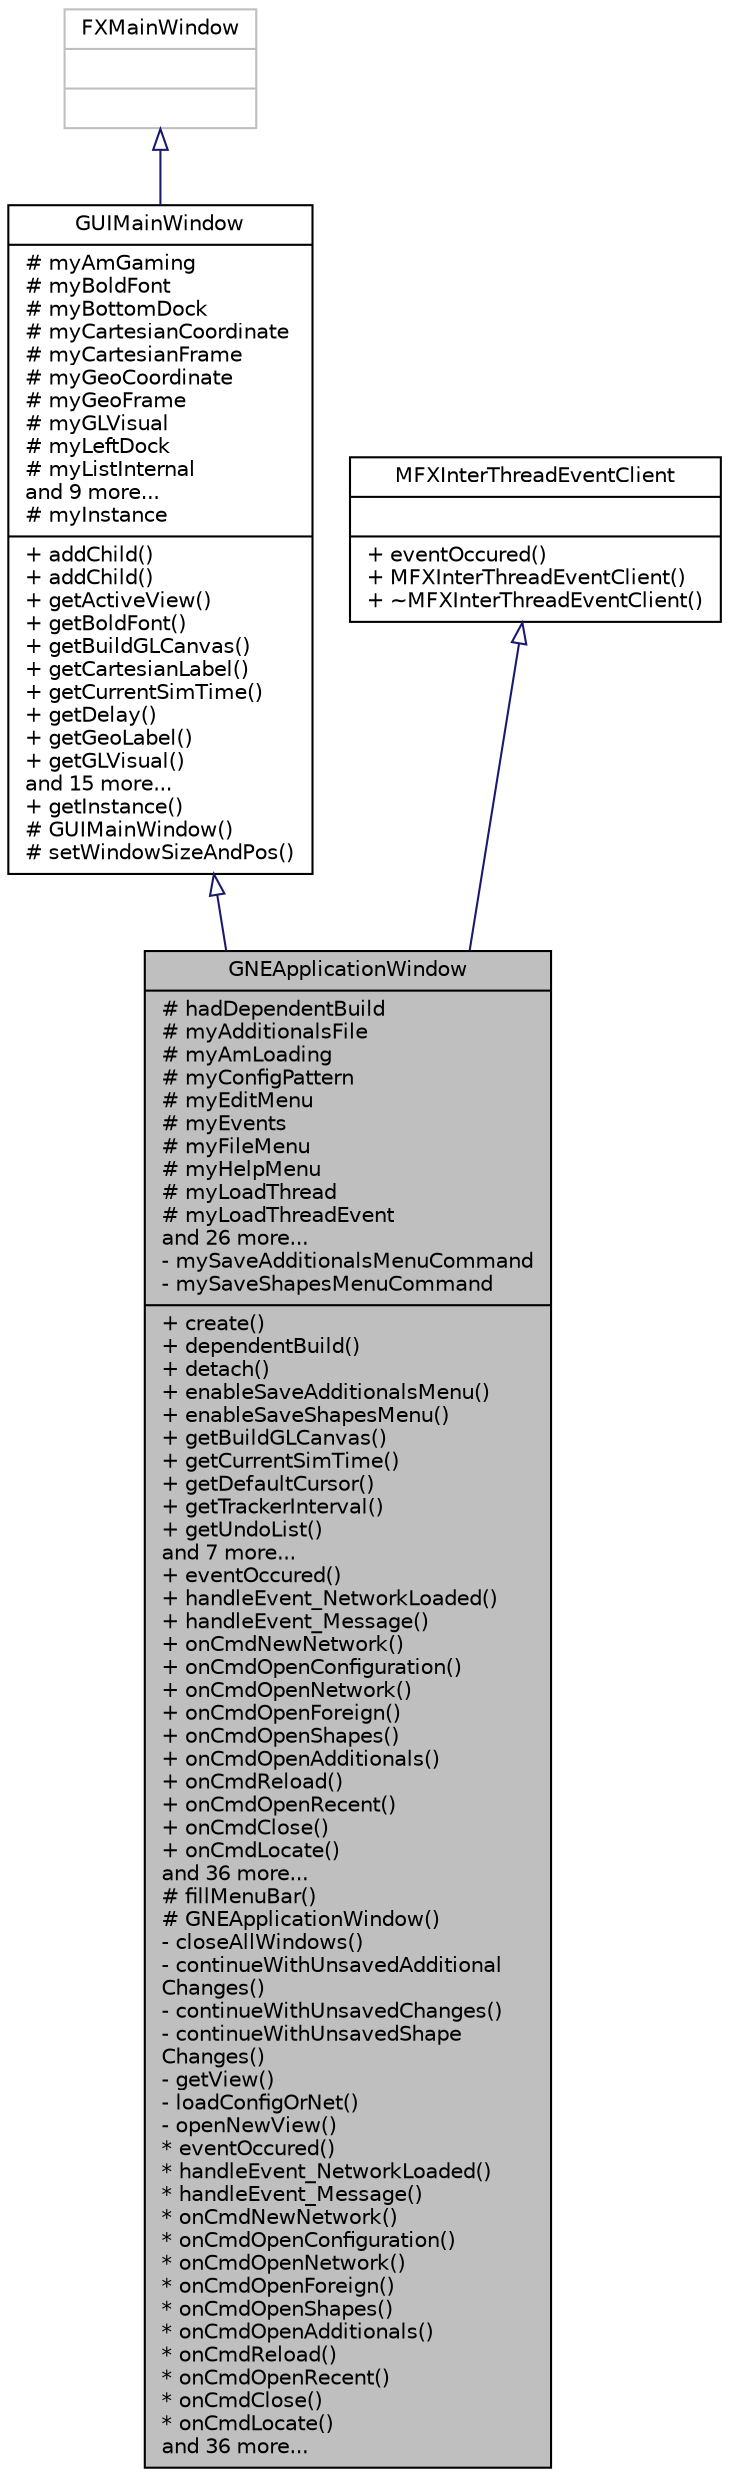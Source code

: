 digraph "GNEApplicationWindow"
{
  edge [fontname="Helvetica",fontsize="10",labelfontname="Helvetica",labelfontsize="10"];
  node [fontname="Helvetica",fontsize="10",shape=record];
  Node0 [label="{GNEApplicationWindow\n|# hadDependentBuild\l# myAdditionalsFile\l# myAmLoading\l# myConfigPattern\l# myEditMenu\l# myEvents\l# myFileMenu\l# myHelpMenu\l# myLoadThread\l# myLoadThreadEvent\land 26 more...\l- mySaveAdditionalsMenuCommand\l- mySaveShapesMenuCommand\l|+ create()\l+ dependentBuild()\l+ detach()\l+ enableSaveAdditionalsMenu()\l+ enableSaveShapesMenu()\l+ getBuildGLCanvas()\l+ getCurrentSimTime()\l+ getDefaultCursor()\l+ getTrackerInterval()\l+ getUndoList()\land 7 more...\l+ eventOccured()\l+ handleEvent_NetworkLoaded()\l+ handleEvent_Message()\l+ onCmdNewNetwork()\l+ onCmdOpenConfiguration()\l+ onCmdOpenNetwork()\l+ onCmdOpenForeign()\l+ onCmdOpenShapes()\l+ onCmdOpenAdditionals()\l+ onCmdReload()\l+ onCmdOpenRecent()\l+ onCmdClose()\l+ onCmdLocate()\land 36 more...\l# fillMenuBar()\l# GNEApplicationWindow()\l- closeAllWindows()\l- continueWithUnsavedAdditional\lChanges()\l- continueWithUnsavedChanges()\l- continueWithUnsavedShape\lChanges()\l- getView()\l- loadConfigOrNet()\l- openNewView()\l* eventOccured()\l* handleEvent_NetworkLoaded()\l* handleEvent_Message()\l* onCmdNewNetwork()\l* onCmdOpenConfiguration()\l* onCmdOpenNetwork()\l* onCmdOpenForeign()\l* onCmdOpenShapes()\l* onCmdOpenAdditionals()\l* onCmdReload()\l* onCmdOpenRecent()\l* onCmdClose()\l* onCmdLocate()\land 36 more...\l}",height=0.2,width=0.4,color="black", fillcolor="grey75", style="filled", fontcolor="black"];
  Node1 -> Node0 [dir="back",color="midnightblue",fontsize="10",style="solid",arrowtail="onormal",fontname="Helvetica"];
  Node1 [label="{GUIMainWindow\n|# myAmGaming\l# myBoldFont\l# myBottomDock\l# myCartesianCoordinate\l# myCartesianFrame\l# myGeoCoordinate\l# myGeoFrame\l# myGLVisual\l# myLeftDock\l# myListInternal\land 9 more...\l# myInstance\l|+ addChild()\l+ addChild()\l+ getActiveView()\l+ getBoldFont()\l+ getBuildGLCanvas()\l+ getCartesianLabel()\l+ getCurrentSimTime()\l+ getDelay()\l+ getGeoLabel()\l+ getGLVisual()\land 15 more...\l+ getInstance()\l# GUIMainWindow()\l# setWindowSizeAndPos()\l}",height=0.2,width=0.4,color="black", fillcolor="white", style="filled",URL="$db/dba/class_g_u_i_main_window.html"];
  Node2 -> Node1 [dir="back",color="midnightblue",fontsize="10",style="solid",arrowtail="onormal",fontname="Helvetica"];
  Node2 [label="{FXMainWindow\n||}",height=0.2,width=0.4,color="grey75", fillcolor="white", style="filled"];
  Node3 -> Node0 [dir="back",color="midnightblue",fontsize="10",style="solid",arrowtail="onormal",fontname="Helvetica"];
  Node3 [label="{MFXInterThreadEventClient\n||+ eventOccured()\l+ MFXInterThreadEventClient()\l+ ~MFXInterThreadEventClient()\l}",height=0.2,width=0.4,color="black", fillcolor="white", style="filled",URL="$d7/d41/class_m_f_x_inter_thread_event_client.html"];
}
